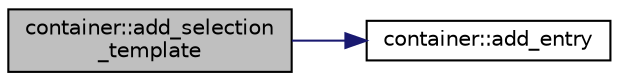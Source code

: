 digraph "container::add_selection_template"
{
 // INTERACTIVE_SVG=YES
 // LATEX_PDF_SIZE
  edge [fontname="Helvetica",fontsize="10",labelfontname="Helvetica",labelfontsize="10"];
  node [fontname="Helvetica",fontsize="10",shape=record];
  rankdir="LR";
  Node1 [label="container::add_selection\l_template",height=0.2,width=0.4,color="black", fillcolor="grey75", style="filled", fontcolor="black",tooltip=" "];
  Node1 -> Node2 [color="midnightblue",fontsize="10",style="solid",fontname="Helvetica"];
  Node2 [label="container::add_entry",height=0.2,width=0.4,color="black", fillcolor="white", style="filled",URL="$classcontainer.html#af3587cb44d10ff140a3ae6d9b5e595d9",tooltip=" "];
}
